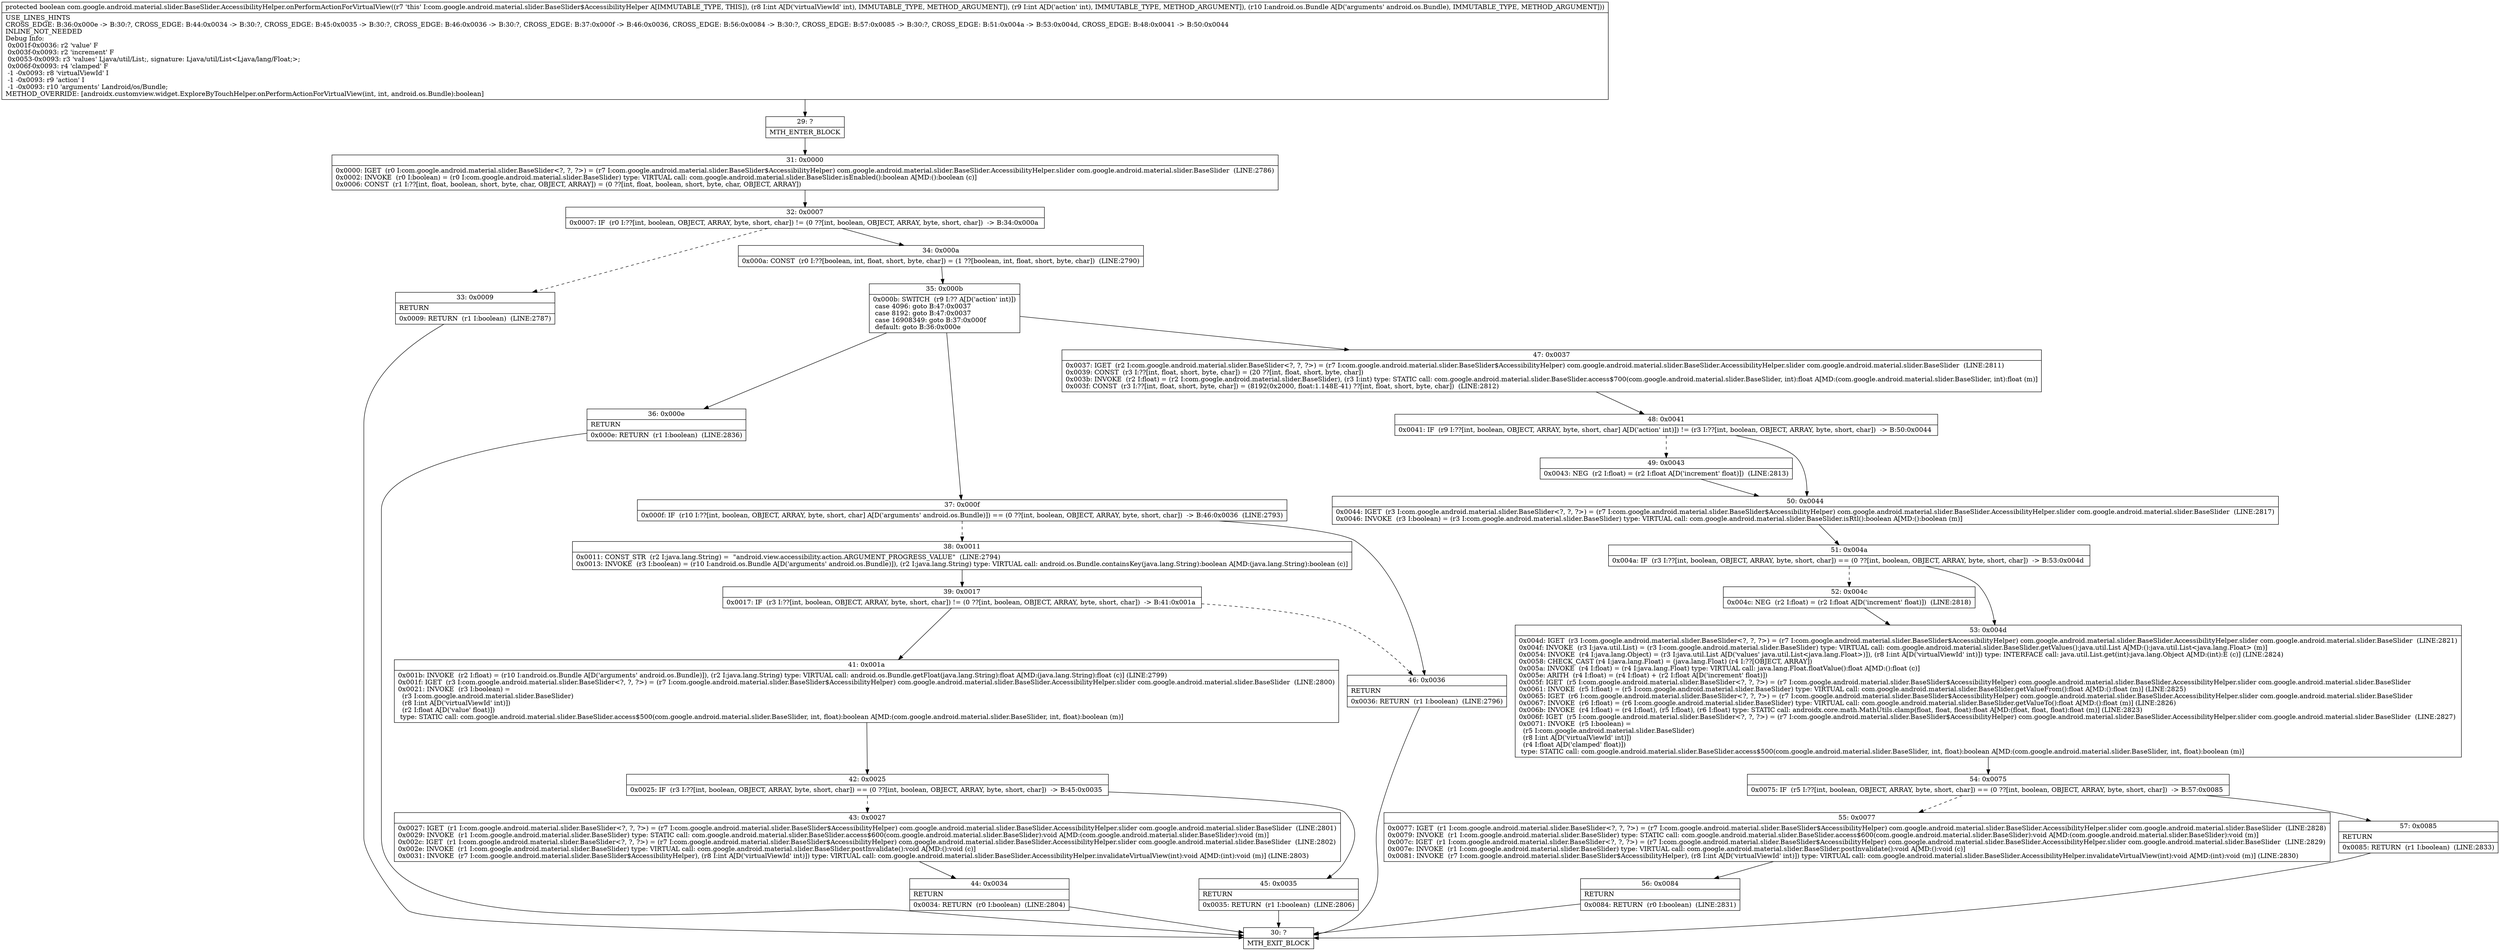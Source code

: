 digraph "CFG forcom.google.android.material.slider.BaseSlider.AccessibilityHelper.onPerformActionForVirtualView(IILandroid\/os\/Bundle;)Z" {
Node_29 [shape=record,label="{29\:\ ?|MTH_ENTER_BLOCK\l}"];
Node_31 [shape=record,label="{31\:\ 0x0000|0x0000: IGET  (r0 I:com.google.android.material.slider.BaseSlider\<?, ?, ?\>) = (r7 I:com.google.android.material.slider.BaseSlider$AccessibilityHelper) com.google.android.material.slider.BaseSlider.AccessibilityHelper.slider com.google.android.material.slider.BaseSlider  (LINE:2786)\l0x0002: INVOKE  (r0 I:boolean) = (r0 I:com.google.android.material.slider.BaseSlider) type: VIRTUAL call: com.google.android.material.slider.BaseSlider.isEnabled():boolean A[MD:():boolean (c)]\l0x0006: CONST  (r1 I:??[int, float, boolean, short, byte, char, OBJECT, ARRAY]) = (0 ??[int, float, boolean, short, byte, char, OBJECT, ARRAY]) \l}"];
Node_32 [shape=record,label="{32\:\ 0x0007|0x0007: IF  (r0 I:??[int, boolean, OBJECT, ARRAY, byte, short, char]) != (0 ??[int, boolean, OBJECT, ARRAY, byte, short, char])  \-\> B:34:0x000a \l}"];
Node_33 [shape=record,label="{33\:\ 0x0009|RETURN\l|0x0009: RETURN  (r1 I:boolean)  (LINE:2787)\l}"];
Node_30 [shape=record,label="{30\:\ ?|MTH_EXIT_BLOCK\l}"];
Node_34 [shape=record,label="{34\:\ 0x000a|0x000a: CONST  (r0 I:??[boolean, int, float, short, byte, char]) = (1 ??[boolean, int, float, short, byte, char])  (LINE:2790)\l}"];
Node_35 [shape=record,label="{35\:\ 0x000b|0x000b: SWITCH  (r9 I:?? A[D('action' int)])\l case 4096: goto B:47:0x0037\l case 8192: goto B:47:0x0037\l case 16908349: goto B:37:0x000f\l default: goto B:36:0x000e \l}"];
Node_36 [shape=record,label="{36\:\ 0x000e|RETURN\l|0x000e: RETURN  (r1 I:boolean)  (LINE:2836)\l}"];
Node_37 [shape=record,label="{37\:\ 0x000f|0x000f: IF  (r10 I:??[int, boolean, OBJECT, ARRAY, byte, short, char] A[D('arguments' android.os.Bundle)]) == (0 ??[int, boolean, OBJECT, ARRAY, byte, short, char])  \-\> B:46:0x0036  (LINE:2793)\l}"];
Node_38 [shape=record,label="{38\:\ 0x0011|0x0011: CONST_STR  (r2 I:java.lang.String) =  \"android.view.accessibility.action.ARGUMENT_PROGRESS_VALUE\"  (LINE:2794)\l0x0013: INVOKE  (r3 I:boolean) = (r10 I:android.os.Bundle A[D('arguments' android.os.Bundle)]), (r2 I:java.lang.String) type: VIRTUAL call: android.os.Bundle.containsKey(java.lang.String):boolean A[MD:(java.lang.String):boolean (c)]\l}"];
Node_39 [shape=record,label="{39\:\ 0x0017|0x0017: IF  (r3 I:??[int, boolean, OBJECT, ARRAY, byte, short, char]) != (0 ??[int, boolean, OBJECT, ARRAY, byte, short, char])  \-\> B:41:0x001a \l}"];
Node_41 [shape=record,label="{41\:\ 0x001a|0x001b: INVOKE  (r2 I:float) = (r10 I:android.os.Bundle A[D('arguments' android.os.Bundle)]), (r2 I:java.lang.String) type: VIRTUAL call: android.os.Bundle.getFloat(java.lang.String):float A[MD:(java.lang.String):float (c)] (LINE:2799)\l0x001f: IGET  (r3 I:com.google.android.material.slider.BaseSlider\<?, ?, ?\>) = (r7 I:com.google.android.material.slider.BaseSlider$AccessibilityHelper) com.google.android.material.slider.BaseSlider.AccessibilityHelper.slider com.google.android.material.slider.BaseSlider  (LINE:2800)\l0x0021: INVOKE  (r3 I:boolean) = \l  (r3 I:com.google.android.material.slider.BaseSlider)\l  (r8 I:int A[D('virtualViewId' int)])\l  (r2 I:float A[D('value' float)])\l type: STATIC call: com.google.android.material.slider.BaseSlider.access$500(com.google.android.material.slider.BaseSlider, int, float):boolean A[MD:(com.google.android.material.slider.BaseSlider, int, float):boolean (m)]\l}"];
Node_42 [shape=record,label="{42\:\ 0x0025|0x0025: IF  (r3 I:??[int, boolean, OBJECT, ARRAY, byte, short, char]) == (0 ??[int, boolean, OBJECT, ARRAY, byte, short, char])  \-\> B:45:0x0035 \l}"];
Node_43 [shape=record,label="{43\:\ 0x0027|0x0027: IGET  (r1 I:com.google.android.material.slider.BaseSlider\<?, ?, ?\>) = (r7 I:com.google.android.material.slider.BaseSlider$AccessibilityHelper) com.google.android.material.slider.BaseSlider.AccessibilityHelper.slider com.google.android.material.slider.BaseSlider  (LINE:2801)\l0x0029: INVOKE  (r1 I:com.google.android.material.slider.BaseSlider) type: STATIC call: com.google.android.material.slider.BaseSlider.access$600(com.google.android.material.slider.BaseSlider):void A[MD:(com.google.android.material.slider.BaseSlider):void (m)]\l0x002c: IGET  (r1 I:com.google.android.material.slider.BaseSlider\<?, ?, ?\>) = (r7 I:com.google.android.material.slider.BaseSlider$AccessibilityHelper) com.google.android.material.slider.BaseSlider.AccessibilityHelper.slider com.google.android.material.slider.BaseSlider  (LINE:2802)\l0x002e: INVOKE  (r1 I:com.google.android.material.slider.BaseSlider) type: VIRTUAL call: com.google.android.material.slider.BaseSlider.postInvalidate():void A[MD:():void (c)]\l0x0031: INVOKE  (r7 I:com.google.android.material.slider.BaseSlider$AccessibilityHelper), (r8 I:int A[D('virtualViewId' int)]) type: VIRTUAL call: com.google.android.material.slider.BaseSlider.AccessibilityHelper.invalidateVirtualView(int):void A[MD:(int):void (m)] (LINE:2803)\l}"];
Node_44 [shape=record,label="{44\:\ 0x0034|RETURN\l|0x0034: RETURN  (r0 I:boolean)  (LINE:2804)\l}"];
Node_45 [shape=record,label="{45\:\ 0x0035|RETURN\l|0x0035: RETURN  (r1 I:boolean)  (LINE:2806)\l}"];
Node_46 [shape=record,label="{46\:\ 0x0036|RETURN\l|0x0036: RETURN  (r1 I:boolean)  (LINE:2796)\l}"];
Node_47 [shape=record,label="{47\:\ 0x0037|0x0037: IGET  (r2 I:com.google.android.material.slider.BaseSlider\<?, ?, ?\>) = (r7 I:com.google.android.material.slider.BaseSlider$AccessibilityHelper) com.google.android.material.slider.BaseSlider.AccessibilityHelper.slider com.google.android.material.slider.BaseSlider  (LINE:2811)\l0x0039: CONST  (r3 I:??[int, float, short, byte, char]) = (20 ??[int, float, short, byte, char]) \l0x003b: INVOKE  (r2 I:float) = (r2 I:com.google.android.material.slider.BaseSlider), (r3 I:int) type: STATIC call: com.google.android.material.slider.BaseSlider.access$700(com.google.android.material.slider.BaseSlider, int):float A[MD:(com.google.android.material.slider.BaseSlider, int):float (m)]\l0x003f: CONST  (r3 I:??[int, float, short, byte, char]) = (8192(0x2000, float:1.148E\-41) ??[int, float, short, byte, char])  (LINE:2812)\l}"];
Node_48 [shape=record,label="{48\:\ 0x0041|0x0041: IF  (r9 I:??[int, boolean, OBJECT, ARRAY, byte, short, char] A[D('action' int)]) != (r3 I:??[int, boolean, OBJECT, ARRAY, byte, short, char])  \-\> B:50:0x0044 \l}"];
Node_49 [shape=record,label="{49\:\ 0x0043|0x0043: NEG  (r2 I:float) = (r2 I:float A[D('increment' float)])  (LINE:2813)\l}"];
Node_50 [shape=record,label="{50\:\ 0x0044|0x0044: IGET  (r3 I:com.google.android.material.slider.BaseSlider\<?, ?, ?\>) = (r7 I:com.google.android.material.slider.BaseSlider$AccessibilityHelper) com.google.android.material.slider.BaseSlider.AccessibilityHelper.slider com.google.android.material.slider.BaseSlider  (LINE:2817)\l0x0046: INVOKE  (r3 I:boolean) = (r3 I:com.google.android.material.slider.BaseSlider) type: VIRTUAL call: com.google.android.material.slider.BaseSlider.isRtl():boolean A[MD:():boolean (m)]\l}"];
Node_51 [shape=record,label="{51\:\ 0x004a|0x004a: IF  (r3 I:??[int, boolean, OBJECT, ARRAY, byte, short, char]) == (0 ??[int, boolean, OBJECT, ARRAY, byte, short, char])  \-\> B:53:0x004d \l}"];
Node_52 [shape=record,label="{52\:\ 0x004c|0x004c: NEG  (r2 I:float) = (r2 I:float A[D('increment' float)])  (LINE:2818)\l}"];
Node_53 [shape=record,label="{53\:\ 0x004d|0x004d: IGET  (r3 I:com.google.android.material.slider.BaseSlider\<?, ?, ?\>) = (r7 I:com.google.android.material.slider.BaseSlider$AccessibilityHelper) com.google.android.material.slider.BaseSlider.AccessibilityHelper.slider com.google.android.material.slider.BaseSlider  (LINE:2821)\l0x004f: INVOKE  (r3 I:java.util.List) = (r3 I:com.google.android.material.slider.BaseSlider) type: VIRTUAL call: com.google.android.material.slider.BaseSlider.getValues():java.util.List A[MD:():java.util.List\<java.lang.Float\> (m)]\l0x0054: INVOKE  (r4 I:java.lang.Object) = (r3 I:java.util.List A[D('values' java.util.List\<java.lang.Float\>)]), (r8 I:int A[D('virtualViewId' int)]) type: INTERFACE call: java.util.List.get(int):java.lang.Object A[MD:(int):E (c)] (LINE:2824)\l0x0058: CHECK_CAST (r4 I:java.lang.Float) = (java.lang.Float) (r4 I:??[OBJECT, ARRAY]) \l0x005a: INVOKE  (r4 I:float) = (r4 I:java.lang.Float) type: VIRTUAL call: java.lang.Float.floatValue():float A[MD:():float (c)]\l0x005e: ARITH  (r4 I:float) = (r4 I:float) + (r2 I:float A[D('increment' float)]) \l0x005f: IGET  (r5 I:com.google.android.material.slider.BaseSlider\<?, ?, ?\>) = (r7 I:com.google.android.material.slider.BaseSlider$AccessibilityHelper) com.google.android.material.slider.BaseSlider.AccessibilityHelper.slider com.google.android.material.slider.BaseSlider \l0x0061: INVOKE  (r5 I:float) = (r5 I:com.google.android.material.slider.BaseSlider) type: VIRTUAL call: com.google.android.material.slider.BaseSlider.getValueFrom():float A[MD:():float (m)] (LINE:2825)\l0x0065: IGET  (r6 I:com.google.android.material.slider.BaseSlider\<?, ?, ?\>) = (r7 I:com.google.android.material.slider.BaseSlider$AccessibilityHelper) com.google.android.material.slider.BaseSlider.AccessibilityHelper.slider com.google.android.material.slider.BaseSlider \l0x0067: INVOKE  (r6 I:float) = (r6 I:com.google.android.material.slider.BaseSlider) type: VIRTUAL call: com.google.android.material.slider.BaseSlider.getValueTo():float A[MD:():float (m)] (LINE:2826)\l0x006b: INVOKE  (r4 I:float) = (r4 I:float), (r5 I:float), (r6 I:float) type: STATIC call: androidx.core.math.MathUtils.clamp(float, float, float):float A[MD:(float, float, float):float (m)] (LINE:2823)\l0x006f: IGET  (r5 I:com.google.android.material.slider.BaseSlider\<?, ?, ?\>) = (r7 I:com.google.android.material.slider.BaseSlider$AccessibilityHelper) com.google.android.material.slider.BaseSlider.AccessibilityHelper.slider com.google.android.material.slider.BaseSlider  (LINE:2827)\l0x0071: INVOKE  (r5 I:boolean) = \l  (r5 I:com.google.android.material.slider.BaseSlider)\l  (r8 I:int A[D('virtualViewId' int)])\l  (r4 I:float A[D('clamped' float)])\l type: STATIC call: com.google.android.material.slider.BaseSlider.access$500(com.google.android.material.slider.BaseSlider, int, float):boolean A[MD:(com.google.android.material.slider.BaseSlider, int, float):boolean (m)]\l}"];
Node_54 [shape=record,label="{54\:\ 0x0075|0x0075: IF  (r5 I:??[int, boolean, OBJECT, ARRAY, byte, short, char]) == (0 ??[int, boolean, OBJECT, ARRAY, byte, short, char])  \-\> B:57:0x0085 \l}"];
Node_55 [shape=record,label="{55\:\ 0x0077|0x0077: IGET  (r1 I:com.google.android.material.slider.BaseSlider\<?, ?, ?\>) = (r7 I:com.google.android.material.slider.BaseSlider$AccessibilityHelper) com.google.android.material.slider.BaseSlider.AccessibilityHelper.slider com.google.android.material.slider.BaseSlider  (LINE:2828)\l0x0079: INVOKE  (r1 I:com.google.android.material.slider.BaseSlider) type: STATIC call: com.google.android.material.slider.BaseSlider.access$600(com.google.android.material.slider.BaseSlider):void A[MD:(com.google.android.material.slider.BaseSlider):void (m)]\l0x007c: IGET  (r1 I:com.google.android.material.slider.BaseSlider\<?, ?, ?\>) = (r7 I:com.google.android.material.slider.BaseSlider$AccessibilityHelper) com.google.android.material.slider.BaseSlider.AccessibilityHelper.slider com.google.android.material.slider.BaseSlider  (LINE:2829)\l0x007e: INVOKE  (r1 I:com.google.android.material.slider.BaseSlider) type: VIRTUAL call: com.google.android.material.slider.BaseSlider.postInvalidate():void A[MD:():void (c)]\l0x0081: INVOKE  (r7 I:com.google.android.material.slider.BaseSlider$AccessibilityHelper), (r8 I:int A[D('virtualViewId' int)]) type: VIRTUAL call: com.google.android.material.slider.BaseSlider.AccessibilityHelper.invalidateVirtualView(int):void A[MD:(int):void (m)] (LINE:2830)\l}"];
Node_56 [shape=record,label="{56\:\ 0x0084|RETURN\l|0x0084: RETURN  (r0 I:boolean)  (LINE:2831)\l}"];
Node_57 [shape=record,label="{57\:\ 0x0085|RETURN\l|0x0085: RETURN  (r1 I:boolean)  (LINE:2833)\l}"];
MethodNode[shape=record,label="{protected boolean com.google.android.material.slider.BaseSlider.AccessibilityHelper.onPerformActionForVirtualView((r7 'this' I:com.google.android.material.slider.BaseSlider$AccessibilityHelper A[IMMUTABLE_TYPE, THIS]), (r8 I:int A[D('virtualViewId' int), IMMUTABLE_TYPE, METHOD_ARGUMENT]), (r9 I:int A[D('action' int), IMMUTABLE_TYPE, METHOD_ARGUMENT]), (r10 I:android.os.Bundle A[D('arguments' android.os.Bundle), IMMUTABLE_TYPE, METHOD_ARGUMENT]))  | USE_LINES_HINTS\lCROSS_EDGE: B:36:0x000e \-\> B:30:?, CROSS_EDGE: B:44:0x0034 \-\> B:30:?, CROSS_EDGE: B:45:0x0035 \-\> B:30:?, CROSS_EDGE: B:46:0x0036 \-\> B:30:?, CROSS_EDGE: B:37:0x000f \-\> B:46:0x0036, CROSS_EDGE: B:56:0x0084 \-\> B:30:?, CROSS_EDGE: B:57:0x0085 \-\> B:30:?, CROSS_EDGE: B:51:0x004a \-\> B:53:0x004d, CROSS_EDGE: B:48:0x0041 \-\> B:50:0x0044\lINLINE_NOT_NEEDED\lDebug Info:\l  0x001f\-0x0036: r2 'value' F\l  0x003f\-0x0093: r2 'increment' F\l  0x0053\-0x0093: r3 'values' Ljava\/util\/List;, signature: Ljava\/util\/List\<Ljava\/lang\/Float;\>;\l  0x006f\-0x0093: r4 'clamped' F\l  \-1 \-0x0093: r8 'virtualViewId' I\l  \-1 \-0x0093: r9 'action' I\l  \-1 \-0x0093: r10 'arguments' Landroid\/os\/Bundle;\lMETHOD_OVERRIDE: [androidx.customview.widget.ExploreByTouchHelper.onPerformActionForVirtualView(int, int, android.os.Bundle):boolean]\l}"];
MethodNode -> Node_29;Node_29 -> Node_31;
Node_31 -> Node_32;
Node_32 -> Node_33[style=dashed];
Node_32 -> Node_34;
Node_33 -> Node_30;
Node_34 -> Node_35;
Node_35 -> Node_36;
Node_35 -> Node_37;
Node_35 -> Node_47;
Node_36 -> Node_30;
Node_37 -> Node_38[style=dashed];
Node_37 -> Node_46;
Node_38 -> Node_39;
Node_39 -> Node_41;
Node_39 -> Node_46[style=dashed];
Node_41 -> Node_42;
Node_42 -> Node_43[style=dashed];
Node_42 -> Node_45;
Node_43 -> Node_44;
Node_44 -> Node_30;
Node_45 -> Node_30;
Node_46 -> Node_30;
Node_47 -> Node_48;
Node_48 -> Node_49[style=dashed];
Node_48 -> Node_50;
Node_49 -> Node_50;
Node_50 -> Node_51;
Node_51 -> Node_52[style=dashed];
Node_51 -> Node_53;
Node_52 -> Node_53;
Node_53 -> Node_54;
Node_54 -> Node_55[style=dashed];
Node_54 -> Node_57;
Node_55 -> Node_56;
Node_56 -> Node_30;
Node_57 -> Node_30;
}

